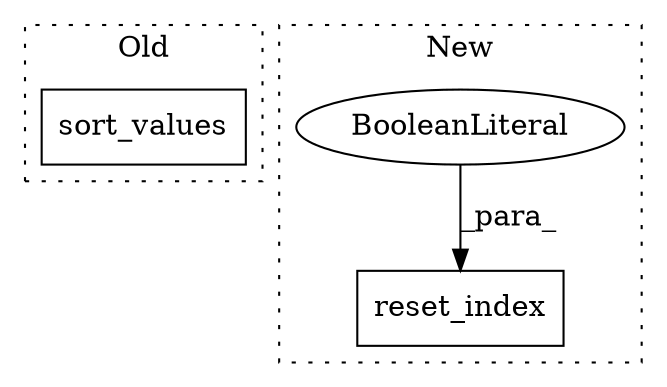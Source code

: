 digraph G {
subgraph cluster0 {
1 [label="sort_values" a="32" s="42540,42569" l="12,1" shape="box"];
label = "Old";
style="dotted";
}
subgraph cluster1 {
2 [label="reset_index" a="32" s="43350,43366" l="12,1" shape="box"];
3 [label="BooleanLiteral" a="9" s="43362" l="4" shape="ellipse"];
label = "New";
style="dotted";
}
3 -> 2 [label="_para_"];
}